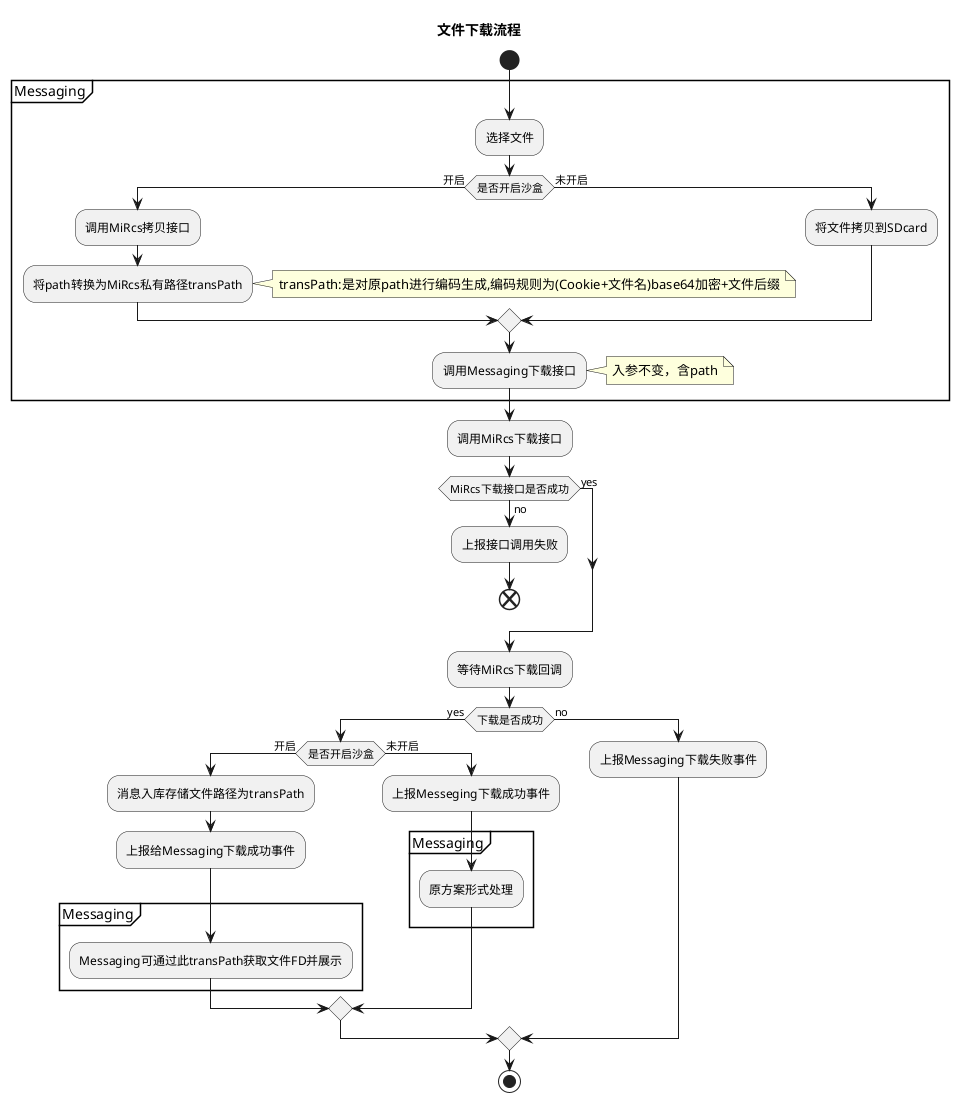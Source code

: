 @startuml
title 文件下载流程
start
	group Messaging
	:选择文件;
	if(是否开启沙盒) then (开启)
	:调用MiRcs拷贝接口;
	:将path转换为MiRcs私有路径transPath;
	note right:transPath:是对原path进行编码生成,编码规则为(Cookie+文件名)base64加密+文件后缀
	else(未开启)
	:将文件拷贝到SDcard;
	endif
	:调用Messaging下载接口;
    note right:入参不变，含path
    end group
    :调用MiRcs下载接口;
	if(MiRcs下载接口是否成功) then (yes)
    else(no)
    	:上报接口调用失败;
    	end
  endif
:等待MiRcs下载回调;
if(下载是否成功) then (yes)
if(是否开启沙盒) then (开启)
    :消息入库存储文件路径为transPath;
    :上报给Messaging下载成功事件;
    group Messaging
    :Messaging可通过此transPath获取文件FD并展示;
    endgroup
	else(未开启)
	 :上报Messeging下载成功事件;
     group Messaging
         :原方案形式处理;
         endgroup
	endif

else (no)
:上报Messaging下载失败事件;
endif
stop
@endu